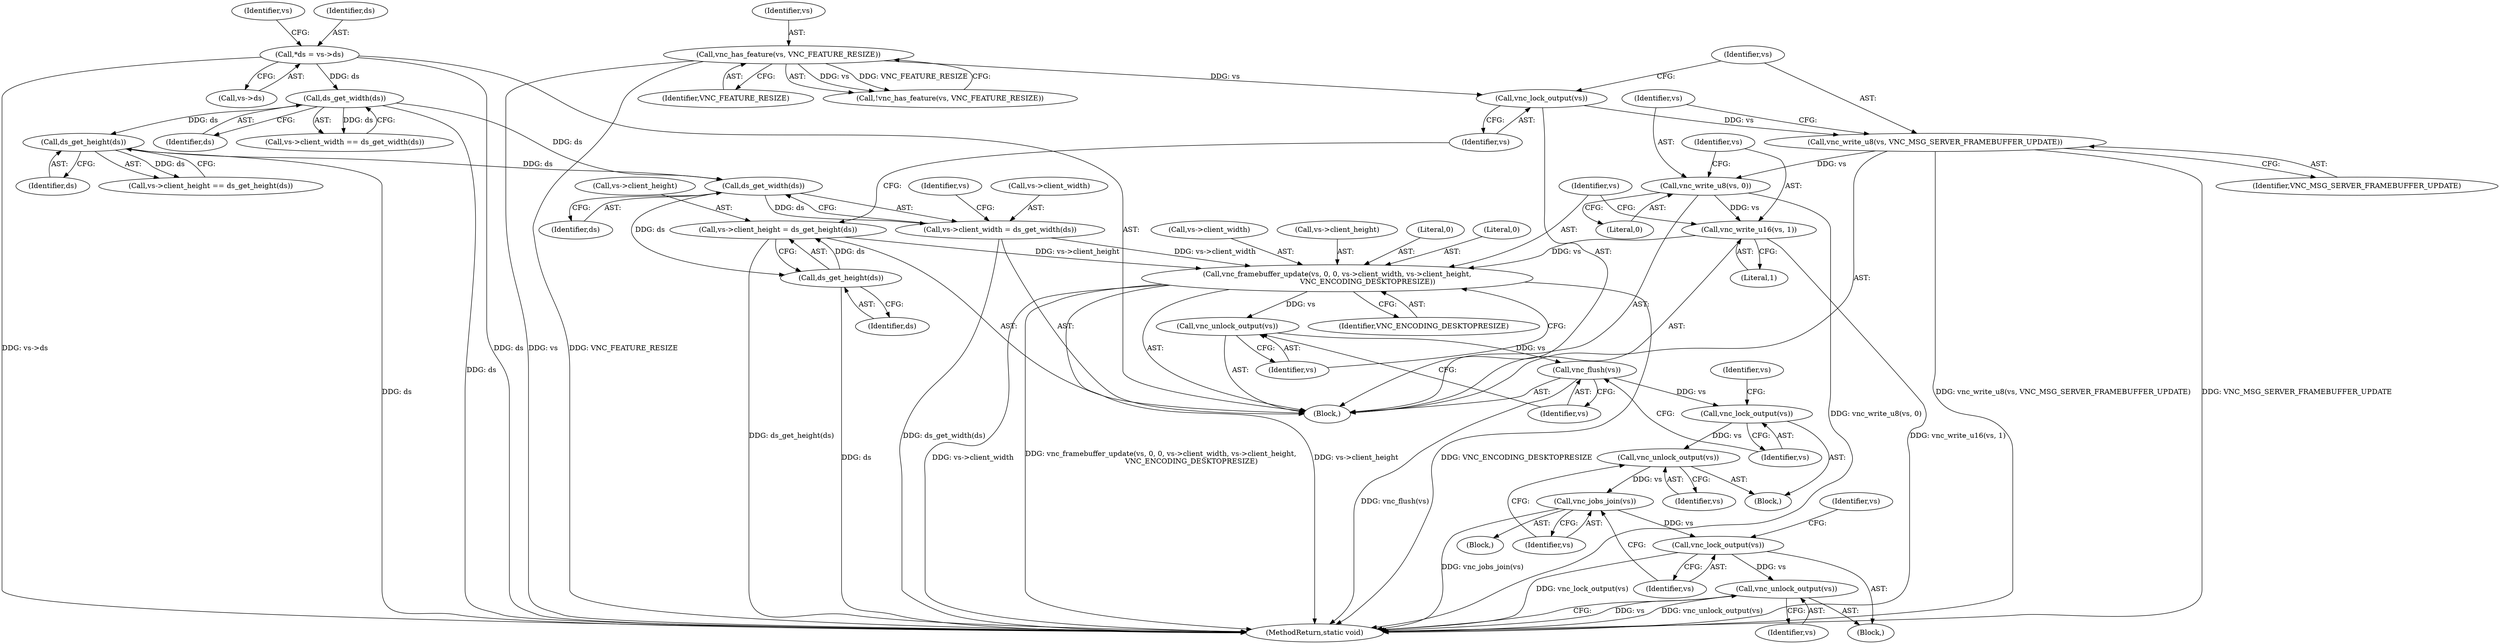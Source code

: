 digraph "0_qemu_9f64916da20eea67121d544698676295bbb105a7_10@API" {
"1000377" [label="(Call,vnc_framebuffer_update(vs, 0, 0, vs->client_width, vs->client_height,\n                           VNC_ENCODING_DESKTOPRESIZE))"];
"1000374" [label="(Call,vnc_write_u16(vs, 1))"];
"1000371" [label="(Call,vnc_write_u8(vs, 0))"];
"1000368" [label="(Call,vnc_write_u8(vs, VNC_MSG_SERVER_FRAMEBUFFER_UPDATE))"];
"1000366" [label="(Call,vnc_lock_output(vs))"];
"1000333" [label="(Call,vnc_has_feature(vs, VNC_FEATURE_RESIZE))"];
"1000354" [label="(Call,vs->client_width = ds_get_width(ds))"];
"1000358" [label="(Call,ds_get_width(ds))"];
"1000350" [label="(Call,ds_get_height(ds))"];
"1000344" [label="(Call,ds_get_width(ds))"];
"1000319" [label="(Call,*ds = vs->ds)"];
"1000360" [label="(Call,vs->client_height = ds_get_height(ds))"];
"1000364" [label="(Call,ds_get_height(ds))"];
"1000388" [label="(Call,vnc_unlock_output(vs))"];
"1000390" [label="(Call,vnc_flush(vs))"];
"1000395" [label="(Call,vnc_lock_output(vs))"];
"1000402" [label="(Call,vnc_unlock_output(vs))"];
"1000405" [label="(Call,vnc_jobs_join(vs))"];
"1000408" [label="(Call,vnc_lock_output(vs))"];
"1000415" [label="(Call,vnc_unlock_output(vs))"];
"1000361" [label="(Call,vs->client_height)"];
"1000388" [label="(Call,vnc_unlock_output(vs))"];
"1000409" [label="(Identifier,vs)"];
"1000378" [label="(Identifier,vs)"];
"1000359" [label="(Identifier,ds)"];
"1000366" [label="(Call,vnc_lock_output(vs))"];
"1000321" [label="(Call,vs->ds)"];
"1000372" [label="(Identifier,vs)"];
"1000389" [label="(Identifier,vs)"];
"1000367" [label="(Identifier,vs)"];
"1000368" [label="(Call,vnc_write_u8(vs, VNC_MSG_SERVER_FRAMEBUFFER_UPDATE))"];
"1000416" [label="(Identifier,vs)"];
"1000390" [label="(Call,vnc_flush(vs))"];
"1000406" [label="(Identifier,vs)"];
"1000399" [label="(Identifier,vs)"];
"1000380" [label="(Literal,0)"];
"1000381" [label="(Call,vs->client_width)"];
"1000354" [label="(Call,vs->client_width = ds_get_width(ds))"];
"1000333" [label="(Call,vnc_has_feature(vs, VNC_FEATURE_RESIZE))"];
"1000335" [label="(Identifier,VNC_FEATURE_RESIZE)"];
"1000377" [label="(Call,vnc_framebuffer_update(vs, 0, 0, vs->client_width, vs->client_height,\n                           VNC_ENCODING_DESKTOPRESIZE))"];
"1000417" [label="(MethodReturn,static void)"];
"1000344" [label="(Call,ds_get_width(ds))"];
"1000369" [label="(Identifier,vs)"];
"1000408" [label="(Call,vnc_lock_output(vs))"];
"1000395" [label="(Call,vnc_lock_output(vs))"];
"1000415" [label="(Call,vnc_unlock_output(vs))"];
"1000364" [label="(Call,ds_get_height(ds))"];
"1000345" [label="(Identifier,ds)"];
"1000402" [label="(Call,vnc_unlock_output(vs))"];
"1000374" [label="(Call,vnc_write_u16(vs, 1))"];
"1000328" [label="(Identifier,vs)"];
"1000376" [label="(Literal,1)"];
"1000375" [label="(Identifier,vs)"];
"1000370" [label="(Identifier,VNC_MSG_SERVER_FRAMEBUFFER_UPDATE)"];
"1000407" [label="(Block,)"];
"1000405" [label="(Call,vnc_jobs_join(vs))"];
"1000384" [label="(Call,vs->client_height)"];
"1000351" [label="(Identifier,ds)"];
"1000358" [label="(Call,ds_get_width(ds))"];
"1000387" [label="(Identifier,VNC_ENCODING_DESKTOPRESIZE)"];
"1000332" [label="(Call,!vnc_has_feature(vs, VNC_FEATURE_RESIZE))"];
"1000373" [label="(Literal,0)"];
"1000371" [label="(Call,vnc_write_u8(vs, 0))"];
"1000346" [label="(Call,vs->client_height == ds_get_height(ds))"];
"1000319" [label="(Call,*ds = vs->ds)"];
"1000362" [label="(Identifier,vs)"];
"1000350" [label="(Call,ds_get_height(ds))"];
"1000340" [label="(Call,vs->client_width == ds_get_width(ds))"];
"1000412" [label="(Identifier,vs)"];
"1000365" [label="(Identifier,ds)"];
"1000396" [label="(Identifier,vs)"];
"1000317" [label="(Block,)"];
"1000360" [label="(Call,vs->client_height = ds_get_height(ds))"];
"1000334" [label="(Identifier,vs)"];
"1000355" [label="(Call,vs->client_width)"];
"1000394" [label="(Block,)"];
"1000404" [label="(Block,)"];
"1000379" [label="(Literal,0)"];
"1000403" [label="(Identifier,vs)"];
"1000391" [label="(Identifier,vs)"];
"1000320" [label="(Identifier,ds)"];
"1000377" -> "1000317"  [label="AST: "];
"1000377" -> "1000387"  [label="CFG: "];
"1000378" -> "1000377"  [label="AST: "];
"1000379" -> "1000377"  [label="AST: "];
"1000380" -> "1000377"  [label="AST: "];
"1000381" -> "1000377"  [label="AST: "];
"1000384" -> "1000377"  [label="AST: "];
"1000387" -> "1000377"  [label="AST: "];
"1000389" -> "1000377"  [label="CFG: "];
"1000377" -> "1000417"  [label="DDG: vnc_framebuffer_update(vs, 0, 0, vs->client_width, vs->client_height,\n                           VNC_ENCODING_DESKTOPRESIZE)"];
"1000377" -> "1000417"  [label="DDG: vs->client_height"];
"1000377" -> "1000417"  [label="DDG: VNC_ENCODING_DESKTOPRESIZE"];
"1000377" -> "1000417"  [label="DDG: vs->client_width"];
"1000374" -> "1000377"  [label="DDG: vs"];
"1000354" -> "1000377"  [label="DDG: vs->client_width"];
"1000360" -> "1000377"  [label="DDG: vs->client_height"];
"1000377" -> "1000388"  [label="DDG: vs"];
"1000374" -> "1000317"  [label="AST: "];
"1000374" -> "1000376"  [label="CFG: "];
"1000375" -> "1000374"  [label="AST: "];
"1000376" -> "1000374"  [label="AST: "];
"1000378" -> "1000374"  [label="CFG: "];
"1000374" -> "1000417"  [label="DDG: vnc_write_u16(vs, 1)"];
"1000371" -> "1000374"  [label="DDG: vs"];
"1000371" -> "1000317"  [label="AST: "];
"1000371" -> "1000373"  [label="CFG: "];
"1000372" -> "1000371"  [label="AST: "];
"1000373" -> "1000371"  [label="AST: "];
"1000375" -> "1000371"  [label="CFG: "];
"1000371" -> "1000417"  [label="DDG: vnc_write_u8(vs, 0)"];
"1000368" -> "1000371"  [label="DDG: vs"];
"1000368" -> "1000317"  [label="AST: "];
"1000368" -> "1000370"  [label="CFG: "];
"1000369" -> "1000368"  [label="AST: "];
"1000370" -> "1000368"  [label="AST: "];
"1000372" -> "1000368"  [label="CFG: "];
"1000368" -> "1000417"  [label="DDG: VNC_MSG_SERVER_FRAMEBUFFER_UPDATE"];
"1000368" -> "1000417"  [label="DDG: vnc_write_u8(vs, VNC_MSG_SERVER_FRAMEBUFFER_UPDATE)"];
"1000366" -> "1000368"  [label="DDG: vs"];
"1000366" -> "1000317"  [label="AST: "];
"1000366" -> "1000367"  [label="CFG: "];
"1000367" -> "1000366"  [label="AST: "];
"1000369" -> "1000366"  [label="CFG: "];
"1000333" -> "1000366"  [label="DDG: vs"];
"1000333" -> "1000332"  [label="AST: "];
"1000333" -> "1000335"  [label="CFG: "];
"1000334" -> "1000333"  [label="AST: "];
"1000335" -> "1000333"  [label="AST: "];
"1000332" -> "1000333"  [label="CFG: "];
"1000333" -> "1000417"  [label="DDG: vs"];
"1000333" -> "1000417"  [label="DDG: VNC_FEATURE_RESIZE"];
"1000333" -> "1000332"  [label="DDG: vs"];
"1000333" -> "1000332"  [label="DDG: VNC_FEATURE_RESIZE"];
"1000354" -> "1000317"  [label="AST: "];
"1000354" -> "1000358"  [label="CFG: "];
"1000355" -> "1000354"  [label="AST: "];
"1000358" -> "1000354"  [label="AST: "];
"1000362" -> "1000354"  [label="CFG: "];
"1000354" -> "1000417"  [label="DDG: ds_get_width(ds)"];
"1000358" -> "1000354"  [label="DDG: ds"];
"1000358" -> "1000359"  [label="CFG: "];
"1000359" -> "1000358"  [label="AST: "];
"1000350" -> "1000358"  [label="DDG: ds"];
"1000344" -> "1000358"  [label="DDG: ds"];
"1000358" -> "1000364"  [label="DDG: ds"];
"1000350" -> "1000346"  [label="AST: "];
"1000350" -> "1000351"  [label="CFG: "];
"1000351" -> "1000350"  [label="AST: "];
"1000346" -> "1000350"  [label="CFG: "];
"1000350" -> "1000417"  [label="DDG: ds"];
"1000350" -> "1000346"  [label="DDG: ds"];
"1000344" -> "1000350"  [label="DDG: ds"];
"1000344" -> "1000340"  [label="AST: "];
"1000344" -> "1000345"  [label="CFG: "];
"1000345" -> "1000344"  [label="AST: "];
"1000340" -> "1000344"  [label="CFG: "];
"1000344" -> "1000417"  [label="DDG: ds"];
"1000344" -> "1000340"  [label="DDG: ds"];
"1000319" -> "1000344"  [label="DDG: ds"];
"1000319" -> "1000317"  [label="AST: "];
"1000319" -> "1000321"  [label="CFG: "];
"1000320" -> "1000319"  [label="AST: "];
"1000321" -> "1000319"  [label="AST: "];
"1000328" -> "1000319"  [label="CFG: "];
"1000319" -> "1000417"  [label="DDG: vs->ds"];
"1000319" -> "1000417"  [label="DDG: ds"];
"1000360" -> "1000317"  [label="AST: "];
"1000360" -> "1000364"  [label="CFG: "];
"1000361" -> "1000360"  [label="AST: "];
"1000364" -> "1000360"  [label="AST: "];
"1000367" -> "1000360"  [label="CFG: "];
"1000360" -> "1000417"  [label="DDG: ds_get_height(ds)"];
"1000364" -> "1000360"  [label="DDG: ds"];
"1000364" -> "1000365"  [label="CFG: "];
"1000365" -> "1000364"  [label="AST: "];
"1000364" -> "1000417"  [label="DDG: ds"];
"1000388" -> "1000317"  [label="AST: "];
"1000388" -> "1000389"  [label="CFG: "];
"1000389" -> "1000388"  [label="AST: "];
"1000391" -> "1000388"  [label="CFG: "];
"1000388" -> "1000390"  [label="DDG: vs"];
"1000390" -> "1000317"  [label="AST: "];
"1000390" -> "1000391"  [label="CFG: "];
"1000391" -> "1000390"  [label="AST: "];
"1000396" -> "1000390"  [label="CFG: "];
"1000390" -> "1000417"  [label="DDG: vnc_flush(vs)"];
"1000390" -> "1000395"  [label="DDG: vs"];
"1000395" -> "1000394"  [label="AST: "];
"1000395" -> "1000396"  [label="CFG: "];
"1000396" -> "1000395"  [label="AST: "];
"1000399" -> "1000395"  [label="CFG: "];
"1000395" -> "1000402"  [label="DDG: vs"];
"1000402" -> "1000394"  [label="AST: "];
"1000402" -> "1000403"  [label="CFG: "];
"1000403" -> "1000402"  [label="AST: "];
"1000406" -> "1000402"  [label="CFG: "];
"1000402" -> "1000405"  [label="DDG: vs"];
"1000405" -> "1000404"  [label="AST: "];
"1000405" -> "1000406"  [label="CFG: "];
"1000406" -> "1000405"  [label="AST: "];
"1000409" -> "1000405"  [label="CFG: "];
"1000405" -> "1000417"  [label="DDG: vnc_jobs_join(vs)"];
"1000405" -> "1000408"  [label="DDG: vs"];
"1000408" -> "1000407"  [label="AST: "];
"1000408" -> "1000409"  [label="CFG: "];
"1000409" -> "1000408"  [label="AST: "];
"1000412" -> "1000408"  [label="CFG: "];
"1000408" -> "1000417"  [label="DDG: vnc_lock_output(vs)"];
"1000408" -> "1000415"  [label="DDG: vs"];
"1000415" -> "1000407"  [label="AST: "];
"1000415" -> "1000416"  [label="CFG: "];
"1000416" -> "1000415"  [label="AST: "];
"1000417" -> "1000415"  [label="CFG: "];
"1000415" -> "1000417"  [label="DDG: vs"];
"1000415" -> "1000417"  [label="DDG: vnc_unlock_output(vs)"];
}
